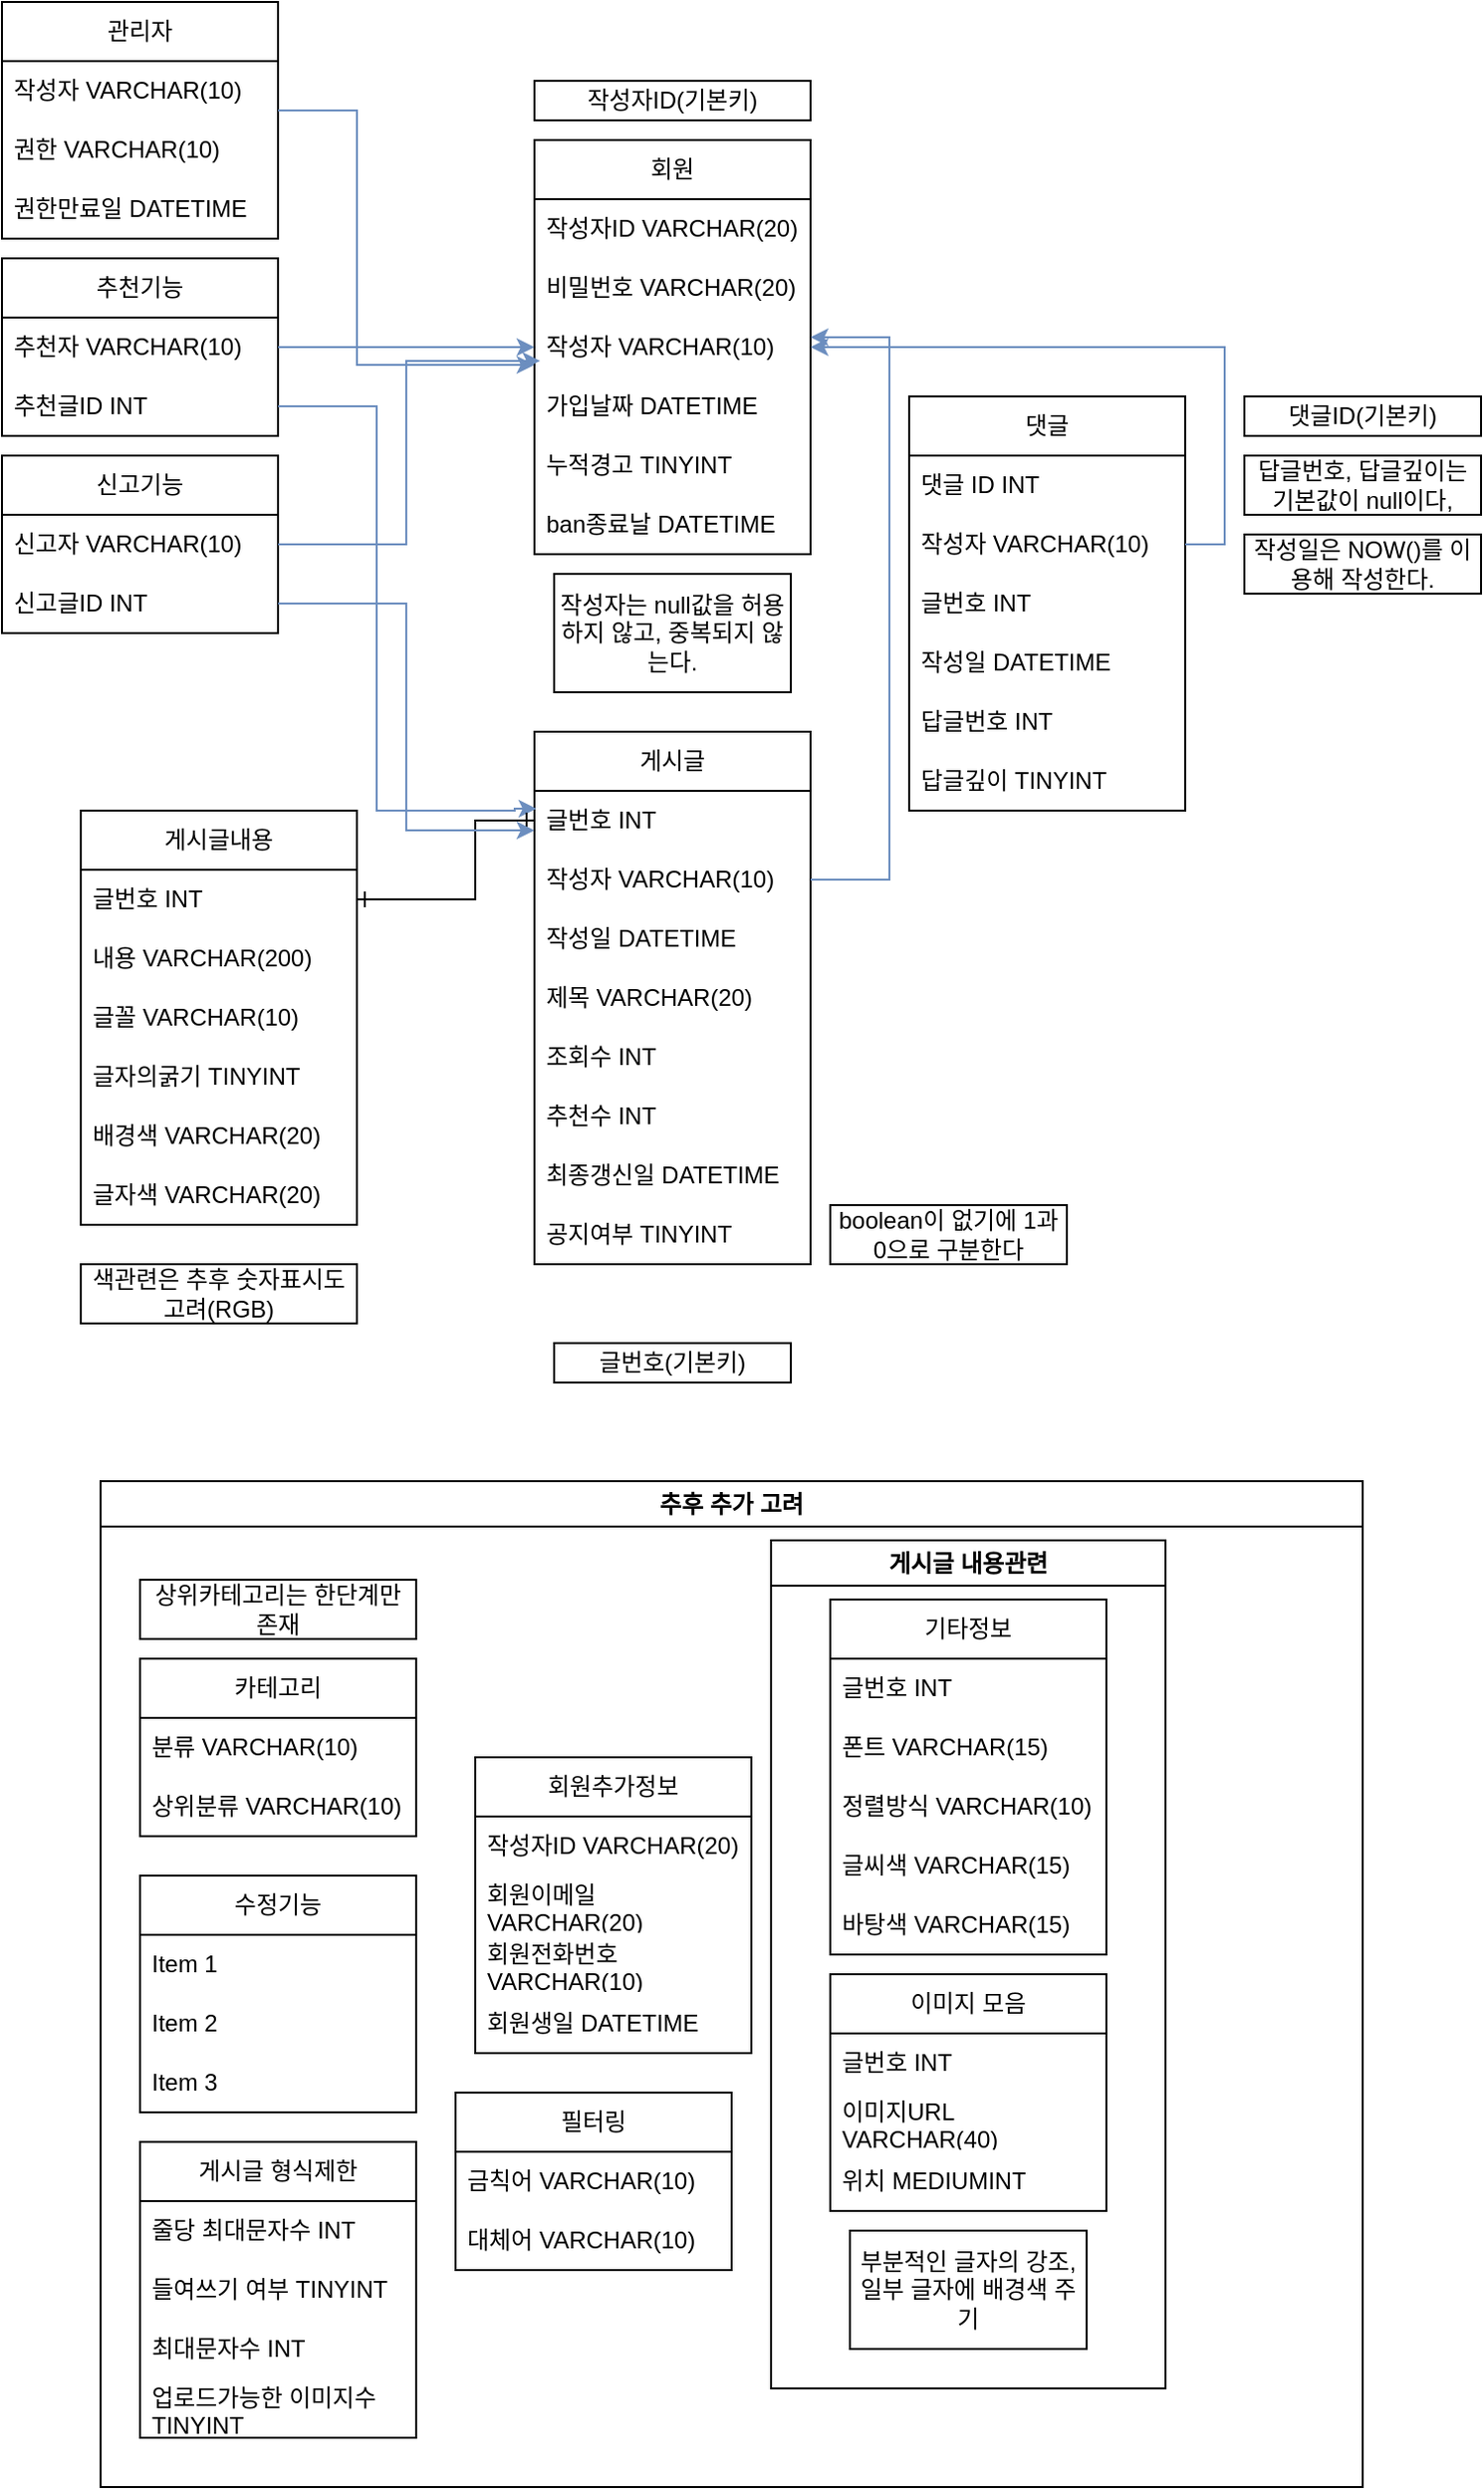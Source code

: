 <mxfile version="24.2.3" type="device">
  <diagram name="페이지-1" id="0HFiIIwhSOLDUuLGY91M">
    <mxGraphModel dx="1380" dy="783" grid="1" gridSize="10" guides="1" tooltips="1" connect="1" arrows="1" fold="1" page="1" pageScale="1" pageWidth="827" pageHeight="1169" math="0" shadow="0">
      <root>
        <mxCell id="0" />
        <mxCell id="1" parent="0" />
        <mxCell id="iyC95nfvRD_eG_s-T14M-20" value="댓글" style="swimlane;fontStyle=0;childLayout=stackLayout;horizontal=1;startSize=30;horizontalStack=0;resizeParent=1;resizeParentMax=0;resizeLast=0;collapsible=1;marginBottom=0;whiteSpace=wrap;html=1;" parent="1" vertex="1">
          <mxGeometry x="520" y="200" width="140" height="210" as="geometry" />
        </mxCell>
        <mxCell id="iyC95nfvRD_eG_s-T14M-21" value="댓글 ID INT" style="text;strokeColor=none;fillColor=none;align=left;verticalAlign=middle;spacingLeft=4;spacingRight=4;overflow=hidden;points=[[0,0.5],[1,0.5]];portConstraint=eastwest;rotatable=0;whiteSpace=wrap;html=1;" parent="iyC95nfvRD_eG_s-T14M-20" vertex="1">
          <mxGeometry y="30" width="140" height="30" as="geometry" />
        </mxCell>
        <mxCell id="iyC95nfvRD_eG_s-T14M-22" value="작성자 VARCHAR(10)" style="text;strokeColor=none;fillColor=none;align=left;verticalAlign=middle;spacingLeft=4;spacingRight=4;overflow=hidden;points=[[0,0.5],[1,0.5]];portConstraint=eastwest;rotatable=0;whiteSpace=wrap;html=1;" parent="iyC95nfvRD_eG_s-T14M-20" vertex="1">
          <mxGeometry y="60" width="140" height="30" as="geometry" />
        </mxCell>
        <mxCell id="iyC95nfvRD_eG_s-T14M-23" value="글번호 INT" style="text;strokeColor=none;fillColor=none;align=left;verticalAlign=middle;spacingLeft=4;spacingRight=4;overflow=hidden;points=[[0,0.5],[1,0.5]];portConstraint=eastwest;rotatable=0;whiteSpace=wrap;html=1;" parent="iyC95nfvRD_eG_s-T14M-20" vertex="1">
          <mxGeometry y="90" width="140" height="30" as="geometry" />
        </mxCell>
        <mxCell id="iyC95nfvRD_eG_s-T14M-43" value="작성일 DATETIME" style="text;strokeColor=none;fillColor=none;align=left;verticalAlign=middle;spacingLeft=4;spacingRight=4;overflow=hidden;points=[[0,0.5],[1,0.5]];portConstraint=eastwest;rotatable=0;whiteSpace=wrap;html=1;" parent="iyC95nfvRD_eG_s-T14M-20" vertex="1">
          <mxGeometry y="120" width="140" height="30" as="geometry" />
        </mxCell>
        <mxCell id="iyC95nfvRD_eG_s-T14M-45" value="답글번호 INT" style="text;strokeColor=none;fillColor=none;align=left;verticalAlign=middle;spacingLeft=4;spacingRight=4;overflow=hidden;points=[[0,0.5],[1,0.5]];portConstraint=eastwest;rotatable=0;whiteSpace=wrap;html=1;" parent="iyC95nfvRD_eG_s-T14M-20" vertex="1">
          <mxGeometry y="150" width="140" height="30" as="geometry" />
        </mxCell>
        <mxCell id="iyC95nfvRD_eG_s-T14M-47" value="답글깊이 TINYINT" style="text;strokeColor=none;fillColor=none;align=left;verticalAlign=middle;spacingLeft=4;spacingRight=4;overflow=hidden;points=[[0,0.5],[1,0.5]];portConstraint=eastwest;rotatable=0;whiteSpace=wrap;html=1;" parent="iyC95nfvRD_eG_s-T14M-20" vertex="1">
          <mxGeometry y="180" width="140" height="30" as="geometry" />
        </mxCell>
        <mxCell id="iyC95nfvRD_eG_s-T14M-24" value="게시글" style="swimlane;fontStyle=0;childLayout=stackLayout;horizontal=1;startSize=30;horizontalStack=0;resizeParent=1;resizeParentMax=0;resizeLast=0;collapsible=1;marginBottom=0;whiteSpace=wrap;html=1;" parent="1" vertex="1">
          <mxGeometry x="330" y="370" width="140" height="270" as="geometry" />
        </mxCell>
        <mxCell id="iyC95nfvRD_eG_s-T14M-25" value="글번호 INT" style="text;strokeColor=none;fillColor=none;align=left;verticalAlign=middle;spacingLeft=4;spacingRight=4;overflow=hidden;points=[[0,0.5],[1,0.5]];portConstraint=eastwest;rotatable=0;whiteSpace=wrap;html=1;" parent="iyC95nfvRD_eG_s-T14M-24" vertex="1">
          <mxGeometry y="30" width="140" height="30" as="geometry" />
        </mxCell>
        <mxCell id="iyC95nfvRD_eG_s-T14M-26" value="작성자 VARCHAR(10)" style="text;strokeColor=none;fillColor=none;align=left;verticalAlign=middle;spacingLeft=4;spacingRight=4;overflow=hidden;points=[[0,0.5],[1,0.5]];portConstraint=eastwest;rotatable=0;whiteSpace=wrap;html=1;" parent="iyC95nfvRD_eG_s-T14M-24" vertex="1">
          <mxGeometry y="60" width="140" height="30" as="geometry" />
        </mxCell>
        <mxCell id="iyC95nfvRD_eG_s-T14M-27" value="작성일 DATETIME" style="text;strokeColor=none;fillColor=none;align=left;verticalAlign=middle;spacingLeft=4;spacingRight=4;overflow=hidden;points=[[0,0.5],[1,0.5]];portConstraint=eastwest;rotatable=0;whiteSpace=wrap;html=1;" parent="iyC95nfvRD_eG_s-T14M-24" vertex="1">
          <mxGeometry y="90" width="140" height="30" as="geometry" />
        </mxCell>
        <mxCell id="iyC95nfvRD_eG_s-T14M-38" value="제목 VARCHAR(20)" style="text;strokeColor=none;fillColor=none;align=left;verticalAlign=middle;spacingLeft=4;spacingRight=4;overflow=hidden;points=[[0,0.5],[1,0.5]];portConstraint=eastwest;rotatable=0;whiteSpace=wrap;html=1;" parent="iyC95nfvRD_eG_s-T14M-24" vertex="1">
          <mxGeometry y="120" width="140" height="30" as="geometry" />
        </mxCell>
        <mxCell id="iyC95nfvRD_eG_s-T14M-59" value="조회수 INT" style="text;strokeColor=none;fillColor=none;align=left;verticalAlign=middle;spacingLeft=4;spacingRight=4;overflow=hidden;points=[[0,0.5],[1,0.5]];portConstraint=eastwest;rotatable=0;whiteSpace=wrap;html=1;" parent="iyC95nfvRD_eG_s-T14M-24" vertex="1">
          <mxGeometry y="150" width="140" height="30" as="geometry" />
        </mxCell>
        <mxCell id="iyC95nfvRD_eG_s-T14M-65" value="추천수 INT" style="text;strokeColor=none;fillColor=none;align=left;verticalAlign=middle;spacingLeft=4;spacingRight=4;overflow=hidden;points=[[0,0.5],[1,0.5]];portConstraint=eastwest;rotatable=0;whiteSpace=wrap;html=1;" parent="iyC95nfvRD_eG_s-T14M-24" vertex="1">
          <mxGeometry y="180" width="140" height="30" as="geometry" />
        </mxCell>
        <mxCell id="Bt4ojYNOaacOLdR6Ex1n-5" value="최종갱신일 DATETIME" style="text;strokeColor=none;fillColor=none;align=left;verticalAlign=middle;spacingLeft=4;spacingRight=4;overflow=hidden;points=[[0,0.5],[1,0.5]];portConstraint=eastwest;rotatable=0;whiteSpace=wrap;html=1;" parent="iyC95nfvRD_eG_s-T14M-24" vertex="1">
          <mxGeometry y="210" width="140" height="30" as="geometry" />
        </mxCell>
        <mxCell id="C3iA6KYFPe_B-YF9HyE3-47" value="공지여부 TINYINT" style="text;strokeColor=none;fillColor=none;align=left;verticalAlign=middle;spacingLeft=4;spacingRight=4;overflow=hidden;points=[[0,0.5],[1,0.5]];portConstraint=eastwest;rotatable=0;whiteSpace=wrap;html=1;" vertex="1" parent="iyC95nfvRD_eG_s-T14M-24">
          <mxGeometry y="240" width="140" height="30" as="geometry" />
        </mxCell>
        <mxCell id="deGzDgmYUsGtHUkLzwtb-12" style="edgeStyle=orthogonalEdgeStyle;rounded=0;orthogonalLoop=1;jettySize=auto;html=1;exitX=1;exitY=0.5;exitDx=0;exitDy=0;" parent="iyC95nfvRD_eG_s-T14M-24" source="iyC95nfvRD_eG_s-T14M-26" target="iyC95nfvRD_eG_s-T14M-26" edge="1">
          <mxGeometry relative="1" as="geometry" />
        </mxCell>
        <mxCell id="iyC95nfvRD_eG_s-T14M-28" value="회원" style="swimlane;fontStyle=0;childLayout=stackLayout;horizontal=1;startSize=30;horizontalStack=0;resizeParent=1;resizeParentMax=0;resizeLast=0;collapsible=1;marginBottom=0;whiteSpace=wrap;html=1;" parent="1" vertex="1">
          <mxGeometry x="330" y="70" width="140" height="210" as="geometry" />
        </mxCell>
        <mxCell id="iyC95nfvRD_eG_s-T14M-30" value="작성자ID VARCHAR(20)" style="text;strokeColor=none;fillColor=none;align=left;verticalAlign=middle;spacingLeft=4;spacingRight=4;overflow=hidden;points=[[0,0.5],[1,0.5]];portConstraint=eastwest;rotatable=0;whiteSpace=wrap;html=1;" parent="iyC95nfvRD_eG_s-T14M-28" vertex="1">
          <mxGeometry y="30" width="140" height="30" as="geometry" />
        </mxCell>
        <mxCell id="iyC95nfvRD_eG_s-T14M-31" value="비밀번호 VARCHAR(20)" style="text;strokeColor=none;fillColor=none;align=left;verticalAlign=middle;spacingLeft=4;spacingRight=4;overflow=hidden;points=[[0,0.5],[1,0.5]];portConstraint=eastwest;rotatable=0;whiteSpace=wrap;html=1;" parent="iyC95nfvRD_eG_s-T14M-28" vertex="1">
          <mxGeometry y="60" width="140" height="30" as="geometry" />
        </mxCell>
        <mxCell id="iyC95nfvRD_eG_s-T14M-62" value="작성자 VARCHAR(10)" style="text;strokeColor=none;fillColor=none;align=left;verticalAlign=middle;spacingLeft=4;spacingRight=4;overflow=hidden;points=[[0,0.5],[1,0.5]];portConstraint=eastwest;rotatable=0;whiteSpace=wrap;html=1;" parent="iyC95nfvRD_eG_s-T14M-28" vertex="1">
          <mxGeometry y="90" width="140" height="30" as="geometry" />
        </mxCell>
        <mxCell id="iyC95nfvRD_eG_s-T14M-66" value="가입날짜 DATETIME" style="text;strokeColor=none;fillColor=none;align=left;verticalAlign=middle;spacingLeft=4;spacingRight=4;overflow=hidden;points=[[0,0.5],[1,0.5]];portConstraint=eastwest;rotatable=0;whiteSpace=wrap;html=1;" parent="iyC95nfvRD_eG_s-T14M-28" vertex="1">
          <mxGeometry y="120" width="140" height="30" as="geometry" />
        </mxCell>
        <mxCell id="C3iA6KYFPe_B-YF9HyE3-34" value="누적경고 TINYINT" style="text;strokeColor=none;fillColor=none;align=left;verticalAlign=middle;spacingLeft=4;spacingRight=4;overflow=hidden;points=[[0,0.5],[1,0.5]];portConstraint=eastwest;rotatable=0;whiteSpace=wrap;html=1;" vertex="1" parent="iyC95nfvRD_eG_s-T14M-28">
          <mxGeometry y="150" width="140" height="30" as="geometry" />
        </mxCell>
        <mxCell id="C3iA6KYFPe_B-YF9HyE3-13" value="ban종료날 DATETIME" style="text;strokeColor=none;fillColor=none;align=left;verticalAlign=middle;spacingLeft=4;spacingRight=4;overflow=hidden;points=[[0,0.5],[1,0.5]];portConstraint=eastwest;rotatable=0;whiteSpace=wrap;html=1;" vertex="1" parent="iyC95nfvRD_eG_s-T14M-28">
          <mxGeometry y="180" width="140" height="30" as="geometry" />
        </mxCell>
        <mxCell id="deGzDgmYUsGtHUkLzwtb-3" value="추천기능" style="swimlane;fontStyle=0;childLayout=stackLayout;horizontal=1;startSize=30;horizontalStack=0;resizeParent=1;resizeParentMax=0;resizeLast=0;collapsible=1;marginBottom=0;whiteSpace=wrap;html=1;" parent="1" vertex="1">
          <mxGeometry x="60" y="130" width="140" height="90" as="geometry" />
        </mxCell>
        <mxCell id="deGzDgmYUsGtHUkLzwtb-6" value="추천자 VARCHAR(10)" style="text;strokeColor=none;fillColor=none;align=left;verticalAlign=middle;spacingLeft=4;spacingRight=4;overflow=hidden;points=[[0,0.5],[1,0.5]];portConstraint=eastwest;rotatable=0;whiteSpace=wrap;html=1;" parent="deGzDgmYUsGtHUkLzwtb-3" vertex="1">
          <mxGeometry y="30" width="140" height="30" as="geometry" />
        </mxCell>
        <mxCell id="deGzDgmYUsGtHUkLzwtb-7" value="추천글ID INT" style="text;strokeColor=none;fillColor=none;align=left;verticalAlign=middle;spacingLeft=4;spacingRight=4;overflow=hidden;points=[[0,0.5],[1,0.5]];portConstraint=eastwest;rotatable=0;whiteSpace=wrap;html=1;" parent="deGzDgmYUsGtHUkLzwtb-3" vertex="1">
          <mxGeometry y="60" width="140" height="30" as="geometry" />
        </mxCell>
        <mxCell id="deGzDgmYUsGtHUkLzwtb-11" style="edgeStyle=orthogonalEdgeStyle;rounded=0;orthogonalLoop=1;jettySize=auto;html=1;exitX=1;exitY=0.5;exitDx=0;exitDy=0;fillColor=#dae8fc;strokeColor=#6c8ebf;" parent="1" source="iyC95nfvRD_eG_s-T14M-22" target="iyC95nfvRD_eG_s-T14M-62" edge="1">
          <mxGeometry relative="1" as="geometry">
            <mxPoint x="700" y="180" as="targetPoint" />
          </mxGeometry>
        </mxCell>
        <mxCell id="deGzDgmYUsGtHUkLzwtb-13" style="edgeStyle=orthogonalEdgeStyle;rounded=0;orthogonalLoop=1;jettySize=auto;html=1;exitX=1;exitY=0.5;exitDx=0;exitDy=0;fillColor=#dae8fc;strokeColor=#6c8ebf;" parent="1" source="iyC95nfvRD_eG_s-T14M-26" target="iyC95nfvRD_eG_s-T14M-62" edge="1">
          <mxGeometry relative="1" as="geometry">
            <mxPoint x="490" y="173" as="targetPoint" />
            <Array as="points">
              <mxPoint x="510" y="445" />
              <mxPoint x="510" y="170" />
            </Array>
          </mxGeometry>
        </mxCell>
        <mxCell id="deGzDgmYUsGtHUkLzwtb-15" style="edgeStyle=orthogonalEdgeStyle;rounded=0;orthogonalLoop=1;jettySize=auto;html=1;exitX=0;exitY=0.5;exitDx=0;exitDy=0;entryX=1;entryY=0.5;entryDx=0;entryDy=0;fillColor=#dae8fc;strokeColor=#6c8ebf;endArrow=none;endFill=0;startArrow=classic;startFill=1;" parent="1" source="iyC95nfvRD_eG_s-T14M-62" target="deGzDgmYUsGtHUkLzwtb-6" edge="1">
          <mxGeometry relative="1" as="geometry" />
        </mxCell>
        <mxCell id="deGzDgmYUsGtHUkLzwtb-16" style="edgeStyle=orthogonalEdgeStyle;rounded=0;orthogonalLoop=1;jettySize=auto;html=1;entryX=1;entryY=0.5;entryDx=0;entryDy=0;fillColor=#dae8fc;strokeColor=#6c8ebf;endArrow=none;endFill=0;startArrow=classic;startFill=1;exitX=0.007;exitY=0.3;exitDx=0;exitDy=0;exitPerimeter=0;" parent="1" source="iyC95nfvRD_eG_s-T14M-25" target="deGzDgmYUsGtHUkLzwtb-7" edge="1">
          <mxGeometry relative="1" as="geometry">
            <mxPoint x="300" y="410" as="sourcePoint" />
            <Array as="points">
              <mxPoint x="320" y="409" />
              <mxPoint x="320" y="410" />
              <mxPoint x="250" y="410" />
              <mxPoint x="250" y="205" />
            </Array>
          </mxGeometry>
        </mxCell>
        <mxCell id="deGzDgmYUsGtHUkLzwtb-27" value="작성자ID(기본키)" style="rounded=0;whiteSpace=wrap;html=1;" parent="1" vertex="1">
          <mxGeometry x="330" y="40" width="140" height="20" as="geometry" />
        </mxCell>
        <mxCell id="deGzDgmYUsGtHUkLzwtb-28" value="글번호(기본키)" style="rounded=0;whiteSpace=wrap;html=1;" parent="1" vertex="1">
          <mxGeometry x="340" y="680" width="120" height="20" as="geometry" />
        </mxCell>
        <mxCell id="deGzDgmYUsGtHUkLzwtb-29" value="작성자는 null값을 허용하지 않고, 중복되지 않는다." style="rounded=0;whiteSpace=wrap;html=1;" parent="1" vertex="1">
          <mxGeometry x="340" y="290" width="120" height="60" as="geometry" />
        </mxCell>
        <mxCell id="deGzDgmYUsGtHUkLzwtb-30" value="댓글ID(기본키)" style="rounded=0;whiteSpace=wrap;html=1;" parent="1" vertex="1">
          <mxGeometry x="690" y="200" width="120" height="20" as="geometry" />
        </mxCell>
        <mxCell id="deGzDgmYUsGtHUkLzwtb-37" value="답글번호, 답글깊이는 기본값이 null이다," style="rounded=0;whiteSpace=wrap;html=1;" parent="1" vertex="1">
          <mxGeometry x="690" y="230" width="120" height="30" as="geometry" />
        </mxCell>
        <mxCell id="deGzDgmYUsGtHUkLzwtb-38" value="작성일은 NOW()를 이용해 작성한다." style="rounded=0;whiteSpace=wrap;html=1;" parent="1" vertex="1">
          <mxGeometry x="690" y="270" width="120" height="30" as="geometry" />
        </mxCell>
        <mxCell id="deGzDgmYUsGtHUkLzwtb-55" value="추후 추가 고려" style="swimlane;whiteSpace=wrap;html=1;" parent="1" vertex="1">
          <mxGeometry x="110" y="750" width="640" height="510" as="geometry" />
        </mxCell>
        <mxCell id="deGzDgmYUsGtHUkLzwtb-32" value="카테고리" style="swimlane;fontStyle=0;childLayout=stackLayout;horizontal=1;startSize=30;horizontalStack=0;resizeParent=1;resizeParentMax=0;resizeLast=0;collapsible=1;marginBottom=0;whiteSpace=wrap;html=1;" parent="deGzDgmYUsGtHUkLzwtb-55" vertex="1">
          <mxGeometry x="20" y="90" width="140" height="90" as="geometry" />
        </mxCell>
        <mxCell id="deGzDgmYUsGtHUkLzwtb-33" value="분류 VARCHAR(10)" style="text;strokeColor=none;fillColor=none;align=left;verticalAlign=middle;spacingLeft=4;spacingRight=4;overflow=hidden;points=[[0,0.5],[1,0.5]];portConstraint=eastwest;rotatable=0;whiteSpace=wrap;html=1;" parent="deGzDgmYUsGtHUkLzwtb-32" vertex="1">
          <mxGeometry y="30" width="140" height="30" as="geometry" />
        </mxCell>
        <mxCell id="deGzDgmYUsGtHUkLzwtb-34" value="상위분류 VARCHAR(10)" style="text;strokeColor=none;fillColor=none;align=left;verticalAlign=middle;spacingLeft=4;spacingRight=4;overflow=hidden;points=[[0,0.5],[1,0.5]];portConstraint=eastwest;rotatable=0;whiteSpace=wrap;html=1;" parent="deGzDgmYUsGtHUkLzwtb-32" vertex="1">
          <mxGeometry y="60" width="140" height="30" as="geometry" />
        </mxCell>
        <mxCell id="deGzDgmYUsGtHUkLzwtb-41" value="상위카테고리는 한단계만 존재" style="rounded=0;whiteSpace=wrap;html=1;" parent="deGzDgmYUsGtHUkLzwtb-55" vertex="1">
          <mxGeometry x="20" y="50" width="140" height="30" as="geometry" />
        </mxCell>
        <mxCell id="deGzDgmYUsGtHUkLzwtb-23" value="회원추가정보" style="swimlane;fontStyle=0;childLayout=stackLayout;horizontal=1;startSize=30;horizontalStack=0;resizeParent=1;resizeParentMax=0;resizeLast=0;collapsible=1;marginBottom=0;whiteSpace=wrap;html=1;" parent="deGzDgmYUsGtHUkLzwtb-55" vertex="1">
          <mxGeometry x="190" y="140" width="140" height="150" as="geometry" />
        </mxCell>
        <mxCell id="deGzDgmYUsGtHUkLzwtb-24" value="작성자ID VARCHAR(20)" style="text;strokeColor=none;fillColor=none;align=left;verticalAlign=middle;spacingLeft=4;spacingRight=4;overflow=hidden;points=[[0,0.5],[1,0.5]];portConstraint=eastwest;rotatable=0;whiteSpace=wrap;html=1;" parent="deGzDgmYUsGtHUkLzwtb-23" vertex="1">
          <mxGeometry y="30" width="140" height="30" as="geometry" />
        </mxCell>
        <mxCell id="deGzDgmYUsGtHUkLzwtb-25" value="회원이메일 VARCHAR(20)" style="text;strokeColor=none;fillColor=none;align=left;verticalAlign=middle;spacingLeft=4;spacingRight=4;overflow=hidden;points=[[0,0.5],[1,0.5]];portConstraint=eastwest;rotatable=0;whiteSpace=wrap;html=1;" parent="deGzDgmYUsGtHUkLzwtb-23" vertex="1">
          <mxGeometry y="60" width="140" height="30" as="geometry" />
        </mxCell>
        <mxCell id="deGzDgmYUsGtHUkLzwtb-26" value="회원전화번호 VARCHAR(10)" style="text;strokeColor=none;fillColor=none;align=left;verticalAlign=middle;spacingLeft=4;spacingRight=4;overflow=hidden;points=[[0,0.5],[1,0.5]];portConstraint=eastwest;rotatable=0;whiteSpace=wrap;html=1;" parent="deGzDgmYUsGtHUkLzwtb-23" vertex="1">
          <mxGeometry y="90" width="140" height="30" as="geometry" />
        </mxCell>
        <mxCell id="C3iA6KYFPe_B-YF9HyE3-41" value="회원생일 DATETIME" style="text;strokeColor=none;fillColor=none;align=left;verticalAlign=middle;spacingLeft=4;spacingRight=4;overflow=hidden;points=[[0,0.5],[1,0.5]];portConstraint=eastwest;rotatable=0;whiteSpace=wrap;html=1;" vertex="1" parent="deGzDgmYUsGtHUkLzwtb-23">
          <mxGeometry y="120" width="140" height="30" as="geometry" />
        </mxCell>
        <mxCell id="deGzDgmYUsGtHUkLzwtb-59" value="부분적인 글자의 강조, 일부 글자에 배경색 주기" style="rounded=0;whiteSpace=wrap;html=1;" parent="deGzDgmYUsGtHUkLzwtb-55" vertex="1">
          <mxGeometry x="380" y="380" width="120" height="60" as="geometry" />
        </mxCell>
        <mxCell id="deGzDgmYUsGtHUkLzwtb-51" value="기타정보" style="swimlane;fontStyle=0;childLayout=stackLayout;horizontal=1;startSize=30;horizontalStack=0;resizeParent=1;resizeParentMax=0;resizeLast=0;collapsible=1;marginBottom=0;whiteSpace=wrap;html=1;" parent="deGzDgmYUsGtHUkLzwtb-55" vertex="1">
          <mxGeometry x="370" y="60" width="140" height="180" as="geometry" />
        </mxCell>
        <mxCell id="deGzDgmYUsGtHUkLzwtb-52" value="글번호 INT" style="text;strokeColor=none;fillColor=none;align=left;verticalAlign=middle;spacingLeft=4;spacingRight=4;overflow=hidden;points=[[0,0.5],[1,0.5]];portConstraint=eastwest;rotatable=0;whiteSpace=wrap;html=1;" parent="deGzDgmYUsGtHUkLzwtb-51" vertex="1">
          <mxGeometry y="30" width="140" height="30" as="geometry" />
        </mxCell>
        <mxCell id="C3iA6KYFPe_B-YF9HyE3-6" value="폰트 VARCHAR(15)" style="text;strokeColor=none;fillColor=none;align=left;verticalAlign=middle;spacingLeft=4;spacingRight=4;overflow=hidden;points=[[0,0.5],[1,0.5]];portConstraint=eastwest;rotatable=0;whiteSpace=wrap;html=1;" vertex="1" parent="deGzDgmYUsGtHUkLzwtb-51">
          <mxGeometry y="60" width="140" height="30" as="geometry" />
        </mxCell>
        <mxCell id="deGzDgmYUsGtHUkLzwtb-53" value="정렬방식 VARCHAR(10)" style="text;strokeColor=none;fillColor=none;align=left;verticalAlign=middle;spacingLeft=4;spacingRight=4;overflow=hidden;points=[[0,0.5],[1,0.5]];portConstraint=eastwest;rotatable=0;whiteSpace=wrap;html=1;" parent="deGzDgmYUsGtHUkLzwtb-51" vertex="1">
          <mxGeometry y="90" width="140" height="30" as="geometry" />
        </mxCell>
        <mxCell id="deGzDgmYUsGtHUkLzwtb-54" value="글씨색 VARCHAR(15)" style="text;strokeColor=none;fillColor=none;align=left;verticalAlign=middle;spacingLeft=4;spacingRight=4;overflow=hidden;points=[[0,0.5],[1,0.5]];portConstraint=eastwest;rotatable=0;whiteSpace=wrap;html=1;" parent="deGzDgmYUsGtHUkLzwtb-51" vertex="1">
          <mxGeometry y="120" width="140" height="30" as="geometry" />
        </mxCell>
        <mxCell id="deGzDgmYUsGtHUkLzwtb-56" value="바탕색 VARCHAR(15)" style="text;strokeColor=none;fillColor=none;align=left;verticalAlign=middle;spacingLeft=4;spacingRight=4;overflow=hidden;points=[[0,0.5],[1,0.5]];portConstraint=eastwest;rotatable=0;whiteSpace=wrap;html=1;" parent="deGzDgmYUsGtHUkLzwtb-51" vertex="1">
          <mxGeometry y="150" width="140" height="30" as="geometry" />
        </mxCell>
        <mxCell id="deGzDgmYUsGtHUkLzwtb-45" value="이미지 모음" style="swimlane;fontStyle=0;childLayout=stackLayout;horizontal=1;startSize=30;horizontalStack=0;resizeParent=1;resizeParentMax=0;resizeLast=0;collapsible=1;marginBottom=0;whiteSpace=wrap;html=1;" parent="deGzDgmYUsGtHUkLzwtb-55" vertex="1">
          <mxGeometry x="370" y="250" width="140" height="120" as="geometry" />
        </mxCell>
        <mxCell id="deGzDgmYUsGtHUkLzwtb-47" value="글번호 INT" style="text;strokeColor=none;fillColor=none;align=left;verticalAlign=middle;spacingLeft=4;spacingRight=4;overflow=hidden;points=[[0,0.5],[1,0.5]];portConstraint=eastwest;rotatable=0;whiteSpace=wrap;html=1;" parent="deGzDgmYUsGtHUkLzwtb-45" vertex="1">
          <mxGeometry y="30" width="140" height="30" as="geometry" />
        </mxCell>
        <mxCell id="deGzDgmYUsGtHUkLzwtb-49" value="이미지URL VARCHAR(40)" style="text;strokeColor=none;fillColor=none;align=left;verticalAlign=middle;spacingLeft=4;spacingRight=4;overflow=hidden;points=[[0,0.5],[1,0.5]];portConstraint=eastwest;rotatable=0;whiteSpace=wrap;html=1;" parent="deGzDgmYUsGtHUkLzwtb-45" vertex="1">
          <mxGeometry y="60" width="140" height="30" as="geometry" />
        </mxCell>
        <mxCell id="C3iA6KYFPe_B-YF9HyE3-7" value="위치 MEDIUMINT" style="text;strokeColor=none;fillColor=none;align=left;verticalAlign=middle;spacingLeft=4;spacingRight=4;overflow=hidden;points=[[0,0.5],[1,0.5]];portConstraint=eastwest;rotatable=0;whiteSpace=wrap;html=1;" vertex="1" parent="deGzDgmYUsGtHUkLzwtb-45">
          <mxGeometry y="90" width="140" height="30" as="geometry" />
        </mxCell>
        <mxCell id="C3iA6KYFPe_B-YF9HyE3-19" value="게시글 내용관련" style="swimlane;whiteSpace=wrap;html=1;" vertex="1" parent="deGzDgmYUsGtHUkLzwtb-55">
          <mxGeometry x="340" y="30" width="200" height="430" as="geometry" />
        </mxCell>
        <mxCell id="C3iA6KYFPe_B-YF9HyE3-21" value="게시글 형식제한" style="swimlane;fontStyle=0;childLayout=stackLayout;horizontal=1;startSize=30;horizontalStack=0;resizeParent=1;resizeParentMax=0;resizeLast=0;collapsible=1;marginBottom=0;whiteSpace=wrap;html=1;" vertex="1" parent="deGzDgmYUsGtHUkLzwtb-55">
          <mxGeometry x="20" y="335" width="140" height="150" as="geometry" />
        </mxCell>
        <mxCell id="C3iA6KYFPe_B-YF9HyE3-22" value="줄당 최대문자수 INT" style="text;strokeColor=none;fillColor=none;align=left;verticalAlign=middle;spacingLeft=4;spacingRight=4;overflow=hidden;points=[[0,0.5],[1,0.5]];portConstraint=eastwest;rotatable=0;whiteSpace=wrap;html=1;" vertex="1" parent="C3iA6KYFPe_B-YF9HyE3-21">
          <mxGeometry y="30" width="140" height="30" as="geometry" />
        </mxCell>
        <mxCell id="C3iA6KYFPe_B-YF9HyE3-23" value="들여쓰기 여부 TINYINT" style="text;strokeColor=none;fillColor=none;align=left;verticalAlign=middle;spacingLeft=4;spacingRight=4;overflow=hidden;points=[[0,0.5],[1,0.5]];portConstraint=eastwest;rotatable=0;whiteSpace=wrap;html=1;" vertex="1" parent="C3iA6KYFPe_B-YF9HyE3-21">
          <mxGeometry y="60" width="140" height="30" as="geometry" />
        </mxCell>
        <mxCell id="C3iA6KYFPe_B-YF9HyE3-24" value="최대문자수 INT" style="text;strokeColor=none;fillColor=none;align=left;verticalAlign=middle;spacingLeft=4;spacingRight=4;overflow=hidden;points=[[0,0.5],[1,0.5]];portConstraint=eastwest;rotatable=0;whiteSpace=wrap;html=1;" vertex="1" parent="C3iA6KYFPe_B-YF9HyE3-21">
          <mxGeometry y="90" width="140" height="30" as="geometry" />
        </mxCell>
        <mxCell id="C3iA6KYFPe_B-YF9HyE3-25" value="업로드가능한 이미지수&lt;div&gt;TINYINT&lt;/div&gt;" style="text;strokeColor=none;fillColor=none;align=left;verticalAlign=middle;spacingLeft=4;spacingRight=4;overflow=hidden;points=[[0,0.5],[1,0.5]];portConstraint=eastwest;rotatable=0;whiteSpace=wrap;html=1;" vertex="1" parent="C3iA6KYFPe_B-YF9HyE3-21">
          <mxGeometry y="120" width="140" height="30" as="geometry" />
        </mxCell>
        <mxCell id="C3iA6KYFPe_B-YF9HyE3-59" value="수정기능" style="swimlane;fontStyle=0;childLayout=stackLayout;horizontal=1;startSize=30;horizontalStack=0;resizeParent=1;resizeParentMax=0;resizeLast=0;collapsible=1;marginBottom=0;whiteSpace=wrap;html=1;" vertex="1" parent="deGzDgmYUsGtHUkLzwtb-55">
          <mxGeometry x="20" y="200" width="140" height="120" as="geometry" />
        </mxCell>
        <mxCell id="C3iA6KYFPe_B-YF9HyE3-60" value="Item 1" style="text;strokeColor=none;fillColor=none;align=left;verticalAlign=middle;spacingLeft=4;spacingRight=4;overflow=hidden;points=[[0,0.5],[1,0.5]];portConstraint=eastwest;rotatable=0;whiteSpace=wrap;html=1;" vertex="1" parent="C3iA6KYFPe_B-YF9HyE3-59">
          <mxGeometry y="30" width="140" height="30" as="geometry" />
        </mxCell>
        <mxCell id="C3iA6KYFPe_B-YF9HyE3-61" value="Item 2" style="text;strokeColor=none;fillColor=none;align=left;verticalAlign=middle;spacingLeft=4;spacingRight=4;overflow=hidden;points=[[0,0.5],[1,0.5]];portConstraint=eastwest;rotatable=0;whiteSpace=wrap;html=1;" vertex="1" parent="C3iA6KYFPe_B-YF9HyE3-59">
          <mxGeometry y="60" width="140" height="30" as="geometry" />
        </mxCell>
        <mxCell id="C3iA6KYFPe_B-YF9HyE3-62" value="Item 3" style="text;strokeColor=none;fillColor=none;align=left;verticalAlign=middle;spacingLeft=4;spacingRight=4;overflow=hidden;points=[[0,0.5],[1,0.5]];portConstraint=eastwest;rotatable=0;whiteSpace=wrap;html=1;" vertex="1" parent="C3iA6KYFPe_B-YF9HyE3-59">
          <mxGeometry y="90" width="140" height="30" as="geometry" />
        </mxCell>
        <mxCell id="C3iA6KYFPe_B-YF9HyE3-1" value="관리자" style="swimlane;fontStyle=0;childLayout=stackLayout;horizontal=1;startSize=30;horizontalStack=0;resizeParent=1;resizeParentMax=0;resizeLast=0;collapsible=1;marginBottom=0;whiteSpace=wrap;html=1;" vertex="1" parent="1">
          <mxGeometry x="60" width="140" height="120" as="geometry" />
        </mxCell>
        <mxCell id="C3iA6KYFPe_B-YF9HyE3-2" value="작성자 VARCHAR(10)" style="text;strokeColor=none;fillColor=none;align=left;verticalAlign=middle;spacingLeft=4;spacingRight=4;overflow=hidden;points=[[0,0.5],[1,0.5]];portConstraint=eastwest;rotatable=0;whiteSpace=wrap;html=1;" vertex="1" parent="C3iA6KYFPe_B-YF9HyE3-1">
          <mxGeometry y="30" width="140" height="30" as="geometry" />
        </mxCell>
        <mxCell id="C3iA6KYFPe_B-YF9HyE3-3" value="권한 VARCHAR(10)" style="text;strokeColor=none;fillColor=none;align=left;verticalAlign=middle;spacingLeft=4;spacingRight=4;overflow=hidden;points=[[0,0.5],[1,0.5]];portConstraint=eastwest;rotatable=0;whiteSpace=wrap;html=1;" vertex="1" parent="C3iA6KYFPe_B-YF9HyE3-1">
          <mxGeometry y="60" width="140" height="30" as="geometry" />
        </mxCell>
        <mxCell id="C3iA6KYFPe_B-YF9HyE3-31" value="권한만료일 DATETIME" style="text;strokeColor=none;fillColor=none;align=left;verticalAlign=middle;spacingLeft=4;spacingRight=4;overflow=hidden;points=[[0,0.5],[1,0.5]];portConstraint=eastwest;rotatable=0;whiteSpace=wrap;html=1;" vertex="1" parent="C3iA6KYFPe_B-YF9HyE3-1">
          <mxGeometry y="90" width="140" height="30" as="geometry" />
        </mxCell>
        <mxCell id="C3iA6KYFPe_B-YF9HyE3-8" value="게시글내용" style="swimlane;fontStyle=0;childLayout=stackLayout;horizontal=1;startSize=30;horizontalStack=0;resizeParent=1;resizeParentMax=0;resizeLast=0;collapsible=1;marginBottom=0;whiteSpace=wrap;html=1;" vertex="1" parent="1">
          <mxGeometry x="100" y="410" width="140" height="210" as="geometry" />
        </mxCell>
        <mxCell id="C3iA6KYFPe_B-YF9HyE3-9" value="글번호 INT" style="text;strokeColor=none;fillColor=none;align=left;verticalAlign=middle;spacingLeft=4;spacingRight=4;overflow=hidden;points=[[0,0.5],[1,0.5]];portConstraint=eastwest;rotatable=0;whiteSpace=wrap;html=1;" vertex="1" parent="C3iA6KYFPe_B-YF9HyE3-8">
          <mxGeometry y="30" width="140" height="30" as="geometry" />
        </mxCell>
        <mxCell id="C3iA6KYFPe_B-YF9HyE3-20" value="내용 VARCHAR(200)" style="text;strokeColor=none;fillColor=none;align=left;verticalAlign=middle;spacingLeft=4;spacingRight=4;overflow=hidden;points=[[0,0.5],[1,0.5]];portConstraint=eastwest;rotatable=0;whiteSpace=wrap;html=1;" vertex="1" parent="C3iA6KYFPe_B-YF9HyE3-8">
          <mxGeometry y="60" width="140" height="30" as="geometry" />
        </mxCell>
        <mxCell id="C3iA6KYFPe_B-YF9HyE3-35" value="글꼴 VARCHAR(10)" style="text;strokeColor=none;fillColor=none;align=left;verticalAlign=middle;spacingLeft=4;spacingRight=4;overflow=hidden;points=[[0,0.5],[1,0.5]];portConstraint=eastwest;rotatable=0;whiteSpace=wrap;html=1;" vertex="1" parent="C3iA6KYFPe_B-YF9HyE3-8">
          <mxGeometry y="90" width="140" height="30" as="geometry" />
        </mxCell>
        <mxCell id="C3iA6KYFPe_B-YF9HyE3-39" value="글자의굵기 TINYINT" style="text;strokeColor=none;fillColor=none;align=left;verticalAlign=middle;spacingLeft=4;spacingRight=4;overflow=hidden;points=[[0,0.5],[1,0.5]];portConstraint=eastwest;rotatable=0;whiteSpace=wrap;html=1;" vertex="1" parent="C3iA6KYFPe_B-YF9HyE3-8">
          <mxGeometry y="120" width="140" height="30" as="geometry" />
        </mxCell>
        <mxCell id="C3iA6KYFPe_B-YF9HyE3-36" value="배경색 VARCHAR(20)" style="text;strokeColor=none;fillColor=none;align=left;verticalAlign=middle;spacingLeft=4;spacingRight=4;overflow=hidden;points=[[0,0.5],[1,0.5]];portConstraint=eastwest;rotatable=0;whiteSpace=wrap;html=1;" vertex="1" parent="C3iA6KYFPe_B-YF9HyE3-8">
          <mxGeometry y="150" width="140" height="30" as="geometry" />
        </mxCell>
        <mxCell id="C3iA6KYFPe_B-YF9HyE3-37" value="글자색 VARCHAR(20)" style="text;strokeColor=none;fillColor=none;align=left;verticalAlign=middle;spacingLeft=4;spacingRight=4;overflow=hidden;points=[[0,0.5],[1,0.5]];portConstraint=eastwest;rotatable=0;whiteSpace=wrap;html=1;" vertex="1" parent="C3iA6KYFPe_B-YF9HyE3-8">
          <mxGeometry y="180" width="140" height="30" as="geometry" />
        </mxCell>
        <mxCell id="C3iA6KYFPe_B-YF9HyE3-12" style="edgeStyle=orthogonalEdgeStyle;rounded=0;orthogonalLoop=1;jettySize=auto;html=1;entryX=0;entryY=0.8;entryDx=0;entryDy=0;entryPerimeter=0;endArrow=classic;endFill=1;startArrow=none;startFill=0;fillColor=#dae8fc;strokeColor=#6c8ebf;" edge="1" parent="1" source="C3iA6KYFPe_B-YF9HyE3-2" target="iyC95nfvRD_eG_s-T14M-62">
          <mxGeometry relative="1" as="geometry">
            <mxPoint x="310" y="200" as="targetPoint" />
            <Array as="points">
              <mxPoint x="240" y="55" />
              <mxPoint x="240" y="184" />
            </Array>
          </mxGeometry>
        </mxCell>
        <mxCell id="C3iA6KYFPe_B-YF9HyE3-26" value="필터링" style="swimlane;fontStyle=0;childLayout=stackLayout;horizontal=1;startSize=30;horizontalStack=0;resizeParent=1;resizeParentMax=0;resizeLast=0;collapsible=1;marginBottom=0;whiteSpace=wrap;html=1;" vertex="1" parent="1">
          <mxGeometry x="290" y="1060" width="140" height="90" as="geometry" />
        </mxCell>
        <mxCell id="C3iA6KYFPe_B-YF9HyE3-27" value="금칙어 VARCHAR(10)" style="text;strokeColor=none;fillColor=none;align=left;verticalAlign=middle;spacingLeft=4;spacingRight=4;overflow=hidden;points=[[0,0.5],[1,0.5]];portConstraint=eastwest;rotatable=0;whiteSpace=wrap;html=1;" vertex="1" parent="C3iA6KYFPe_B-YF9HyE3-26">
          <mxGeometry y="30" width="140" height="30" as="geometry" />
        </mxCell>
        <mxCell id="C3iA6KYFPe_B-YF9HyE3-28" value="대체어 VARCHAR(10)" style="text;strokeColor=none;fillColor=none;align=left;verticalAlign=middle;spacingLeft=4;spacingRight=4;overflow=hidden;points=[[0,0.5],[1,0.5]];portConstraint=eastwest;rotatable=0;whiteSpace=wrap;html=1;" vertex="1" parent="C3iA6KYFPe_B-YF9HyE3-26">
          <mxGeometry y="60" width="140" height="30" as="geometry" />
        </mxCell>
        <mxCell id="C3iA6KYFPe_B-YF9HyE3-38" style="edgeStyle=orthogonalEdgeStyle;rounded=0;orthogonalLoop=1;jettySize=auto;html=1;entryX=0;entryY=0.5;entryDx=0;entryDy=0;startArrow=ERone;startFill=0;endArrow=ERone;endFill=0;fillColor=#dae8fc;strokeColor=#000000;" edge="1" parent="1" source="C3iA6KYFPe_B-YF9HyE3-9" target="iyC95nfvRD_eG_s-T14M-25">
          <mxGeometry relative="1" as="geometry">
            <Array as="points">
              <mxPoint x="300" y="455" />
              <mxPoint x="300" y="415" />
            </Array>
          </mxGeometry>
        </mxCell>
        <mxCell id="C3iA6KYFPe_B-YF9HyE3-48" value="boolean이 없기에 1과 0으로 구분한다" style="rounded=0;whiteSpace=wrap;html=1;" vertex="1" parent="1">
          <mxGeometry x="480" y="610" width="120" height="30" as="geometry" />
        </mxCell>
        <mxCell id="C3iA6KYFPe_B-YF9HyE3-49" value="신고기능" style="swimlane;fontStyle=0;childLayout=stackLayout;horizontal=1;startSize=30;horizontalStack=0;resizeParent=1;resizeParentMax=0;resizeLast=0;collapsible=1;marginBottom=0;whiteSpace=wrap;html=1;" vertex="1" parent="1">
          <mxGeometry x="60" y="230" width="140" height="90" as="geometry" />
        </mxCell>
        <mxCell id="C3iA6KYFPe_B-YF9HyE3-50" value="신고자 VARCHAR(10)" style="text;strokeColor=none;fillColor=none;align=left;verticalAlign=middle;spacingLeft=4;spacingRight=4;overflow=hidden;points=[[0,0.5],[1,0.5]];portConstraint=eastwest;rotatable=0;whiteSpace=wrap;html=1;" vertex="1" parent="C3iA6KYFPe_B-YF9HyE3-49">
          <mxGeometry y="30" width="140" height="30" as="geometry" />
        </mxCell>
        <mxCell id="C3iA6KYFPe_B-YF9HyE3-51" value="신고글ID INT" style="text;strokeColor=none;fillColor=none;align=left;verticalAlign=middle;spacingLeft=4;spacingRight=4;overflow=hidden;points=[[0,0.5],[1,0.5]];portConstraint=eastwest;rotatable=0;whiteSpace=wrap;html=1;" vertex="1" parent="C3iA6KYFPe_B-YF9HyE3-49">
          <mxGeometry y="60" width="140" height="30" as="geometry" />
        </mxCell>
        <mxCell id="C3iA6KYFPe_B-YF9HyE3-52" style="edgeStyle=orthogonalEdgeStyle;rounded=0;orthogonalLoop=1;jettySize=auto;html=1;fillColor=#dae8fc;strokeColor=#6c8ebf;" edge="1" parent="1" source="C3iA6KYFPe_B-YF9HyE3-51" target="iyC95nfvRD_eG_s-T14M-25">
          <mxGeometry relative="1" as="geometry">
            <mxPoint x="280" y="420" as="targetPoint" />
            <Array as="points">
              <mxPoint x="265" y="305" />
              <mxPoint x="265" y="420" />
            </Array>
          </mxGeometry>
        </mxCell>
        <mxCell id="C3iA6KYFPe_B-YF9HyE3-57" style="edgeStyle=orthogonalEdgeStyle;rounded=0;orthogonalLoop=1;jettySize=auto;html=1;exitX=1;exitY=0.5;exitDx=0;exitDy=0;entryX=0.021;entryY=0.733;entryDx=0;entryDy=0;entryPerimeter=0;fillColor=#dae8fc;strokeColor=#6c8ebf;" edge="1" parent="1" source="C3iA6KYFPe_B-YF9HyE3-50" target="iyC95nfvRD_eG_s-T14M-62">
          <mxGeometry relative="1" as="geometry">
            <mxPoint x="270" y="180" as="targetPoint" />
          </mxGeometry>
        </mxCell>
        <mxCell id="C3iA6KYFPe_B-YF9HyE3-58" value="색관련은 추후 숫자표시도 고려(RGB)" style="rounded=0;whiteSpace=wrap;html=1;" vertex="1" parent="1">
          <mxGeometry x="100" y="640" width="140" height="30" as="geometry" />
        </mxCell>
      </root>
    </mxGraphModel>
  </diagram>
</mxfile>
